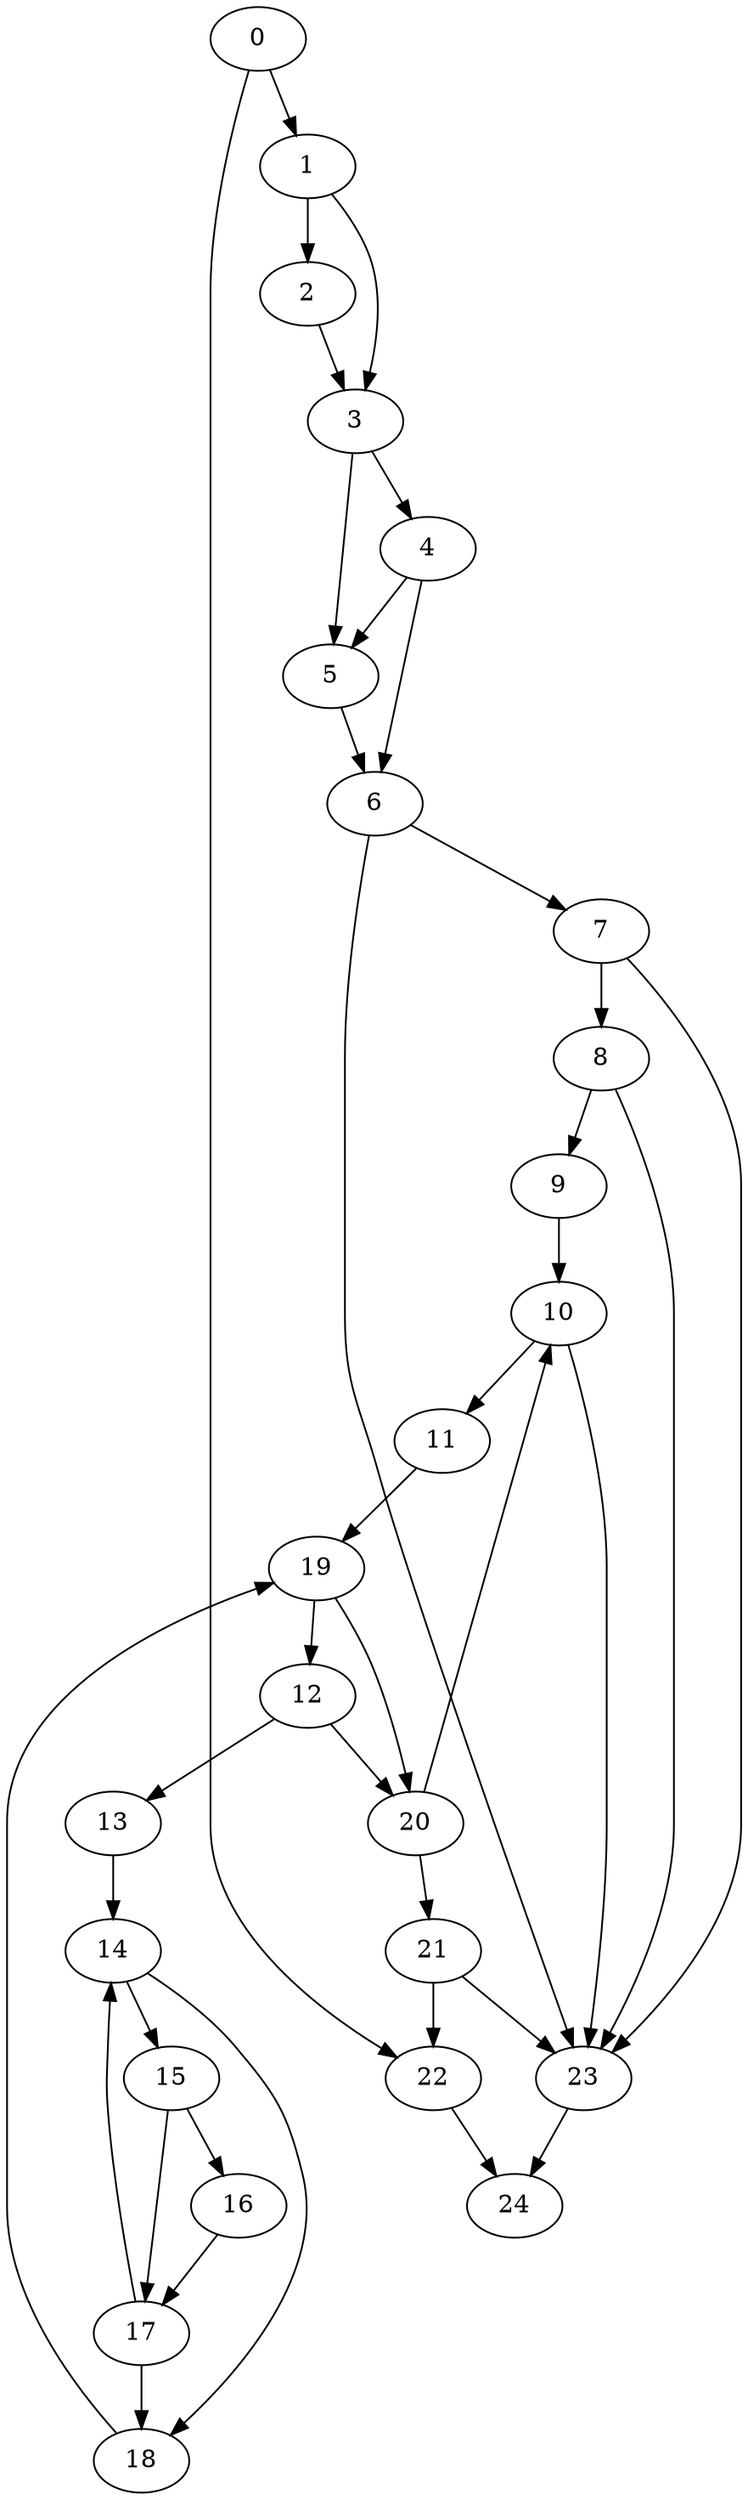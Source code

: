 digraph {
	0
	1
	2
	3
	4
	5
	6
	7
	8
	9
	10
	11
	12
	13
	14
	15
	16
	17
	18
	19
	20
	21
	22
	23
	24
	1 -> 2
	3 -> 4
	12 -> 13
	11 -> 19
	18 -> 19
	22 -> 24
	23 -> 24
	4 -> 6
	5 -> 6
	6 -> 7
	7 -> 8
	20 -> 10
	9 -> 10
	10 -> 11
	19 -> 12
	17 -> 14
	13 -> 14
	14 -> 18
	17 -> 18
	20 -> 21
	7 -> 23
	8 -> 23
	10 -> 23
	21 -> 23
	6 -> 23
	0 -> 1
	3 -> 5
	4 -> 5
	14 -> 15
	0 -> 22
	21 -> 22
	1 -> 3
	2 -> 3
	8 -> 9
	15 -> 16
	16 -> 17
	15 -> 17
	12 -> 20
	19 -> 20
}

